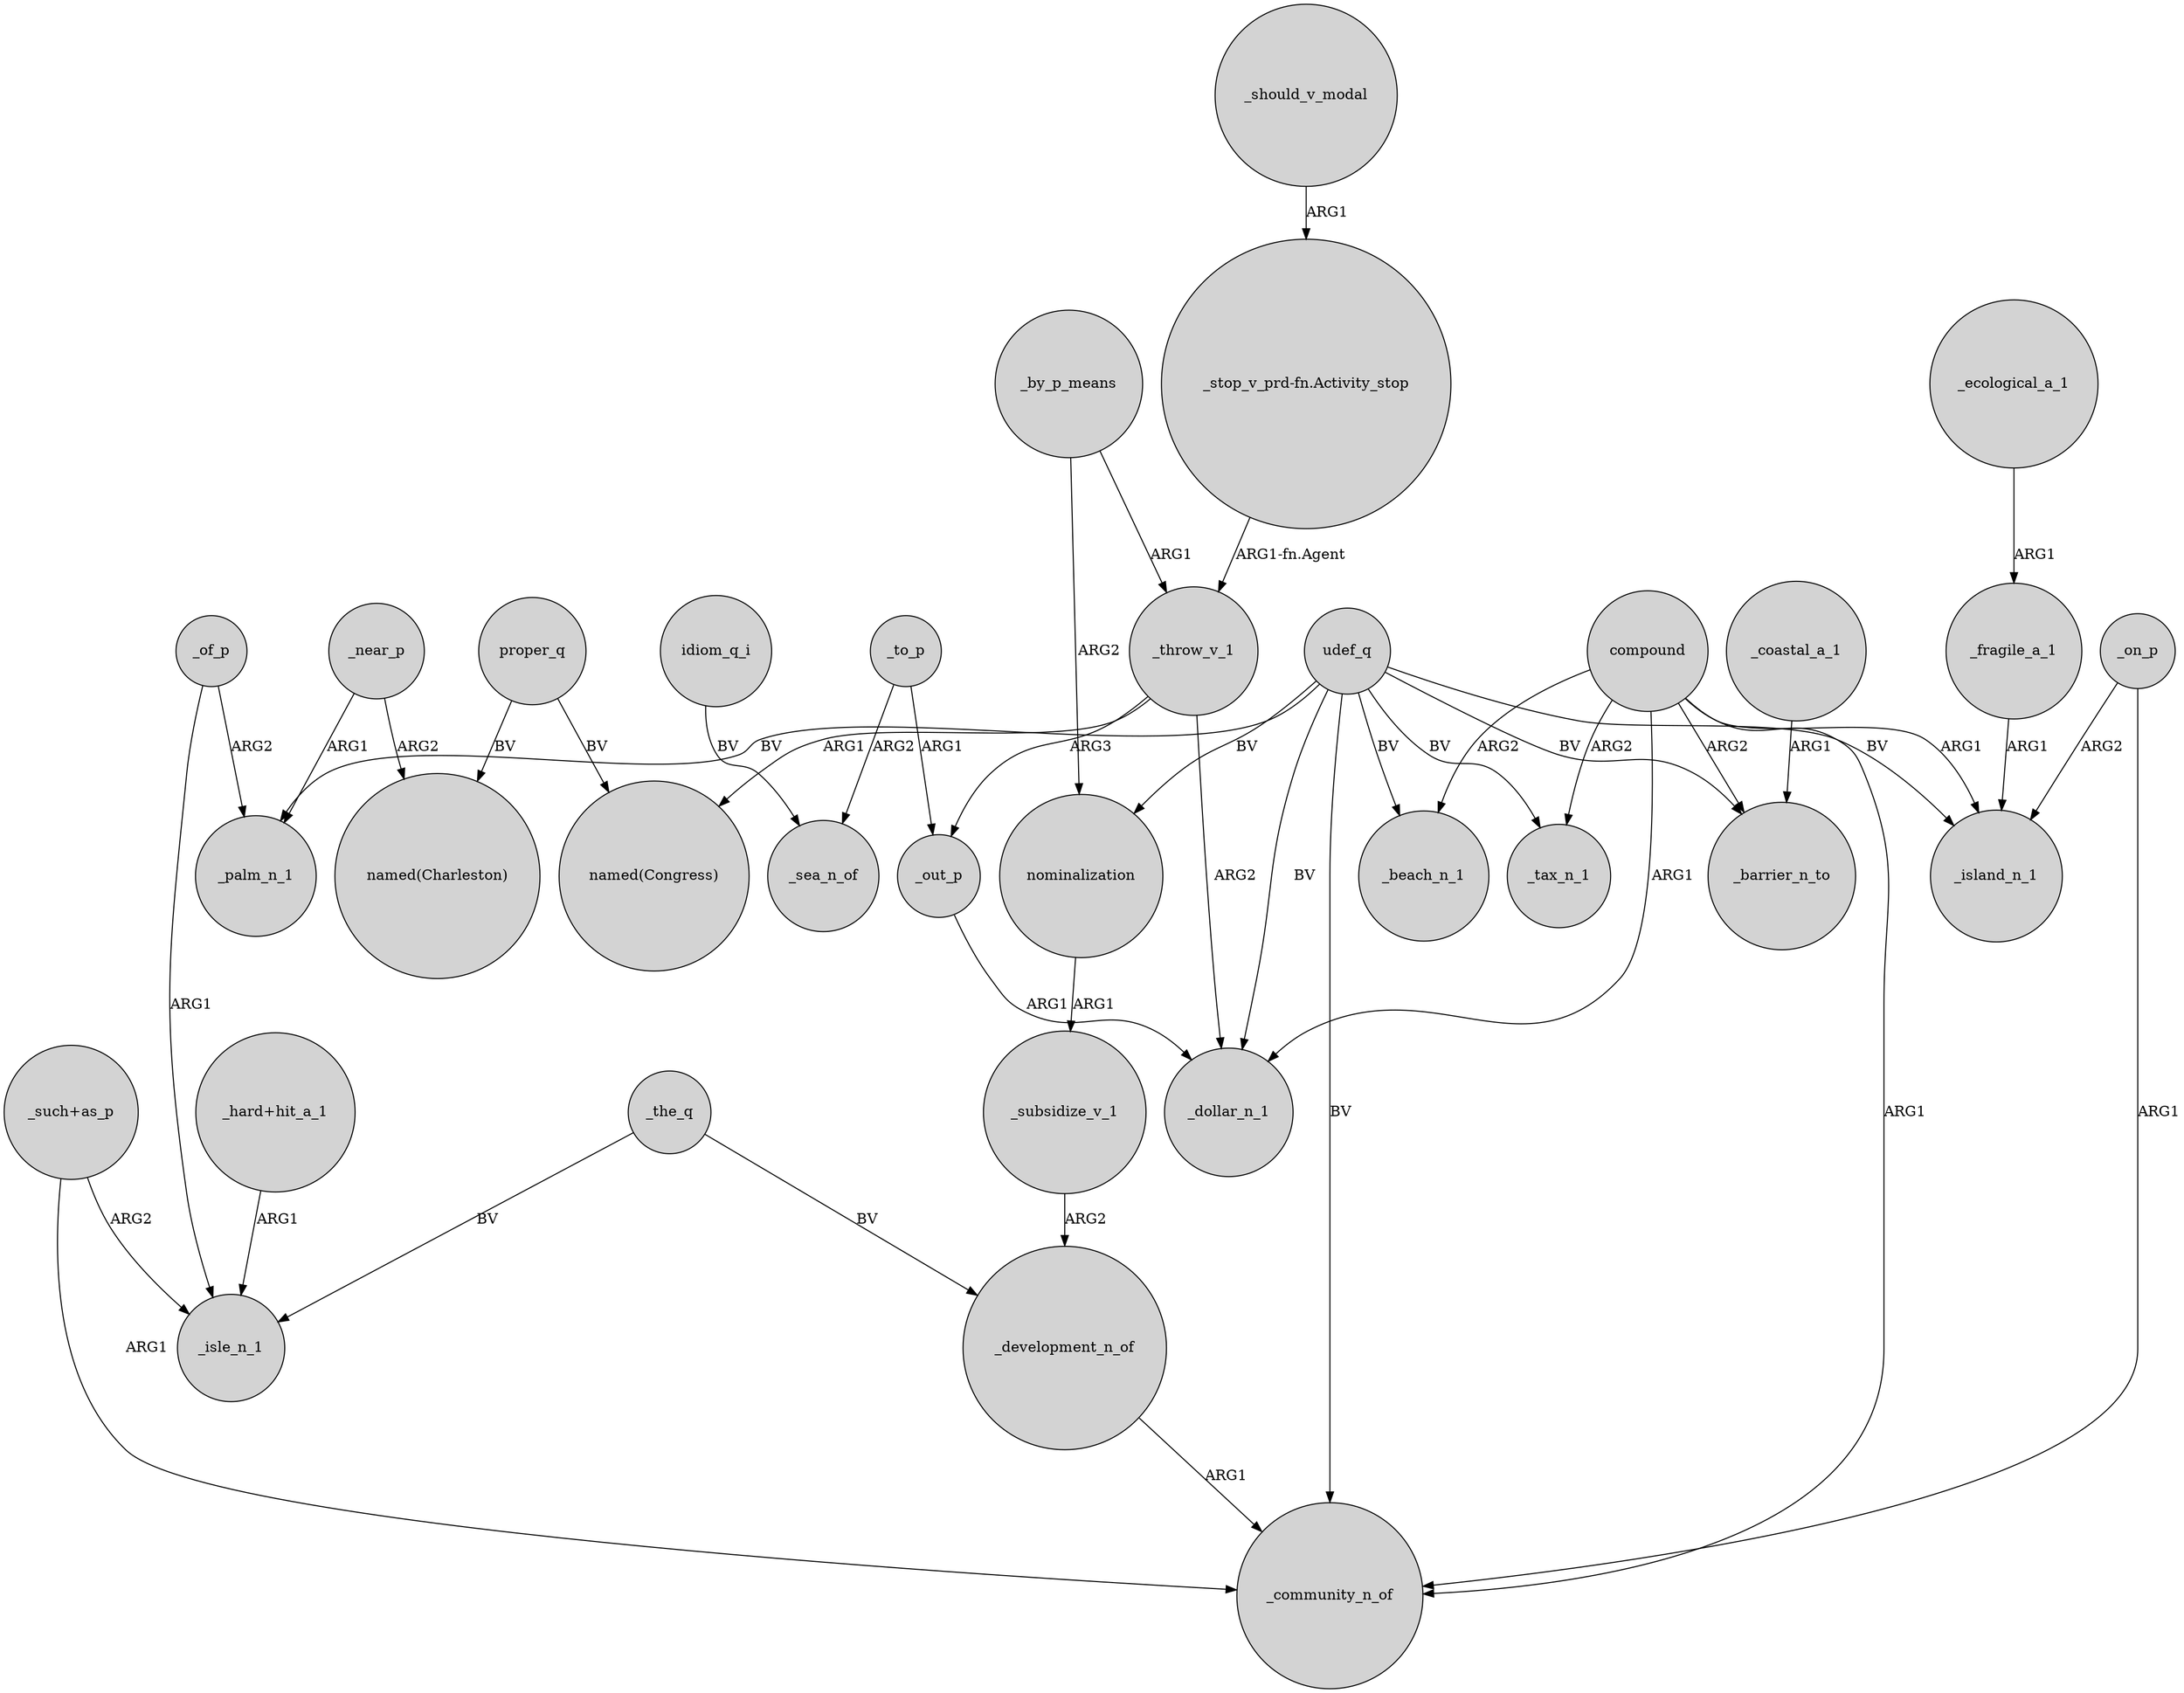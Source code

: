 digraph {
	node [shape=circle style=filled]
	_near_p -> _palm_n_1 [label=ARG1]
	_throw_v_1 -> _dollar_n_1 [label=ARG2]
	idiom_q_i -> _sea_n_of [label=BV]
	"_such+as_p" -> _community_n_of [label=ARG1]
	_the_q -> _development_n_of [label=BV]
	_by_p_means -> nominalization [label=ARG2]
	udef_q -> _community_n_of [label=BV]
	"_such+as_p" -> _isle_n_1 [label=ARG2]
	_development_n_of -> _community_n_of [label=ARG1]
	_throw_v_1 -> "named(Congress)" [label=ARG1]
	_near_p -> "named(Charleston)" [label=ARG2]
	compound -> _beach_n_1 [label=ARG2]
	_to_p -> _sea_n_of [label=ARG2]
	_the_q -> _isle_n_1 [label=BV]
	_subsidize_v_1 -> _development_n_of [label=ARG2]
	compound -> _barrier_n_to [label=ARG2]
	_coastal_a_1 -> _barrier_n_to [label=ARG1]
	_out_p -> _dollar_n_1 [label=ARG1]
	udef_q -> _palm_n_1 [label=BV]
	nominalization -> _subsidize_v_1 [label=ARG1]
	proper_q -> "named(Congress)" [label=BV]
	compound -> _dollar_n_1 [label=ARG1]
	udef_q -> _barrier_n_to [label=BV]
	"_stop_v_prd-fn.Activity_stop" -> _throw_v_1 [label="ARG1-fn.Agent"]
	_by_p_means -> _throw_v_1 [label=ARG1]
	udef_q -> _tax_n_1 [label=BV]
	"_hard+hit_a_1" -> _isle_n_1 [label=ARG1]
	_to_p -> _out_p [label=ARG1]
	_should_v_modal -> "_stop_v_prd-fn.Activity_stop" [label=ARG1]
	_ecological_a_1 -> _fragile_a_1 [label=ARG1]
	_fragile_a_1 -> _island_n_1 [label=ARG1]
	_of_p -> _palm_n_1 [label=ARG2]
	udef_q -> nominalization [label=BV]
	compound -> _community_n_of [label=ARG1]
	_on_p -> _community_n_of [label=ARG1]
	compound -> _island_n_1 [label=ARG1]
	_on_p -> _island_n_1 [label=ARG2]
	proper_q -> "named(Charleston)" [label=BV]
	_throw_v_1 -> _out_p [label=ARG3]
	compound -> _tax_n_1 [label=ARG2]
	_of_p -> _isle_n_1 [label=ARG1]
	udef_q -> _island_n_1 [label=BV]
	udef_q -> _dollar_n_1 [label=BV]
	udef_q -> _beach_n_1 [label=BV]
}

